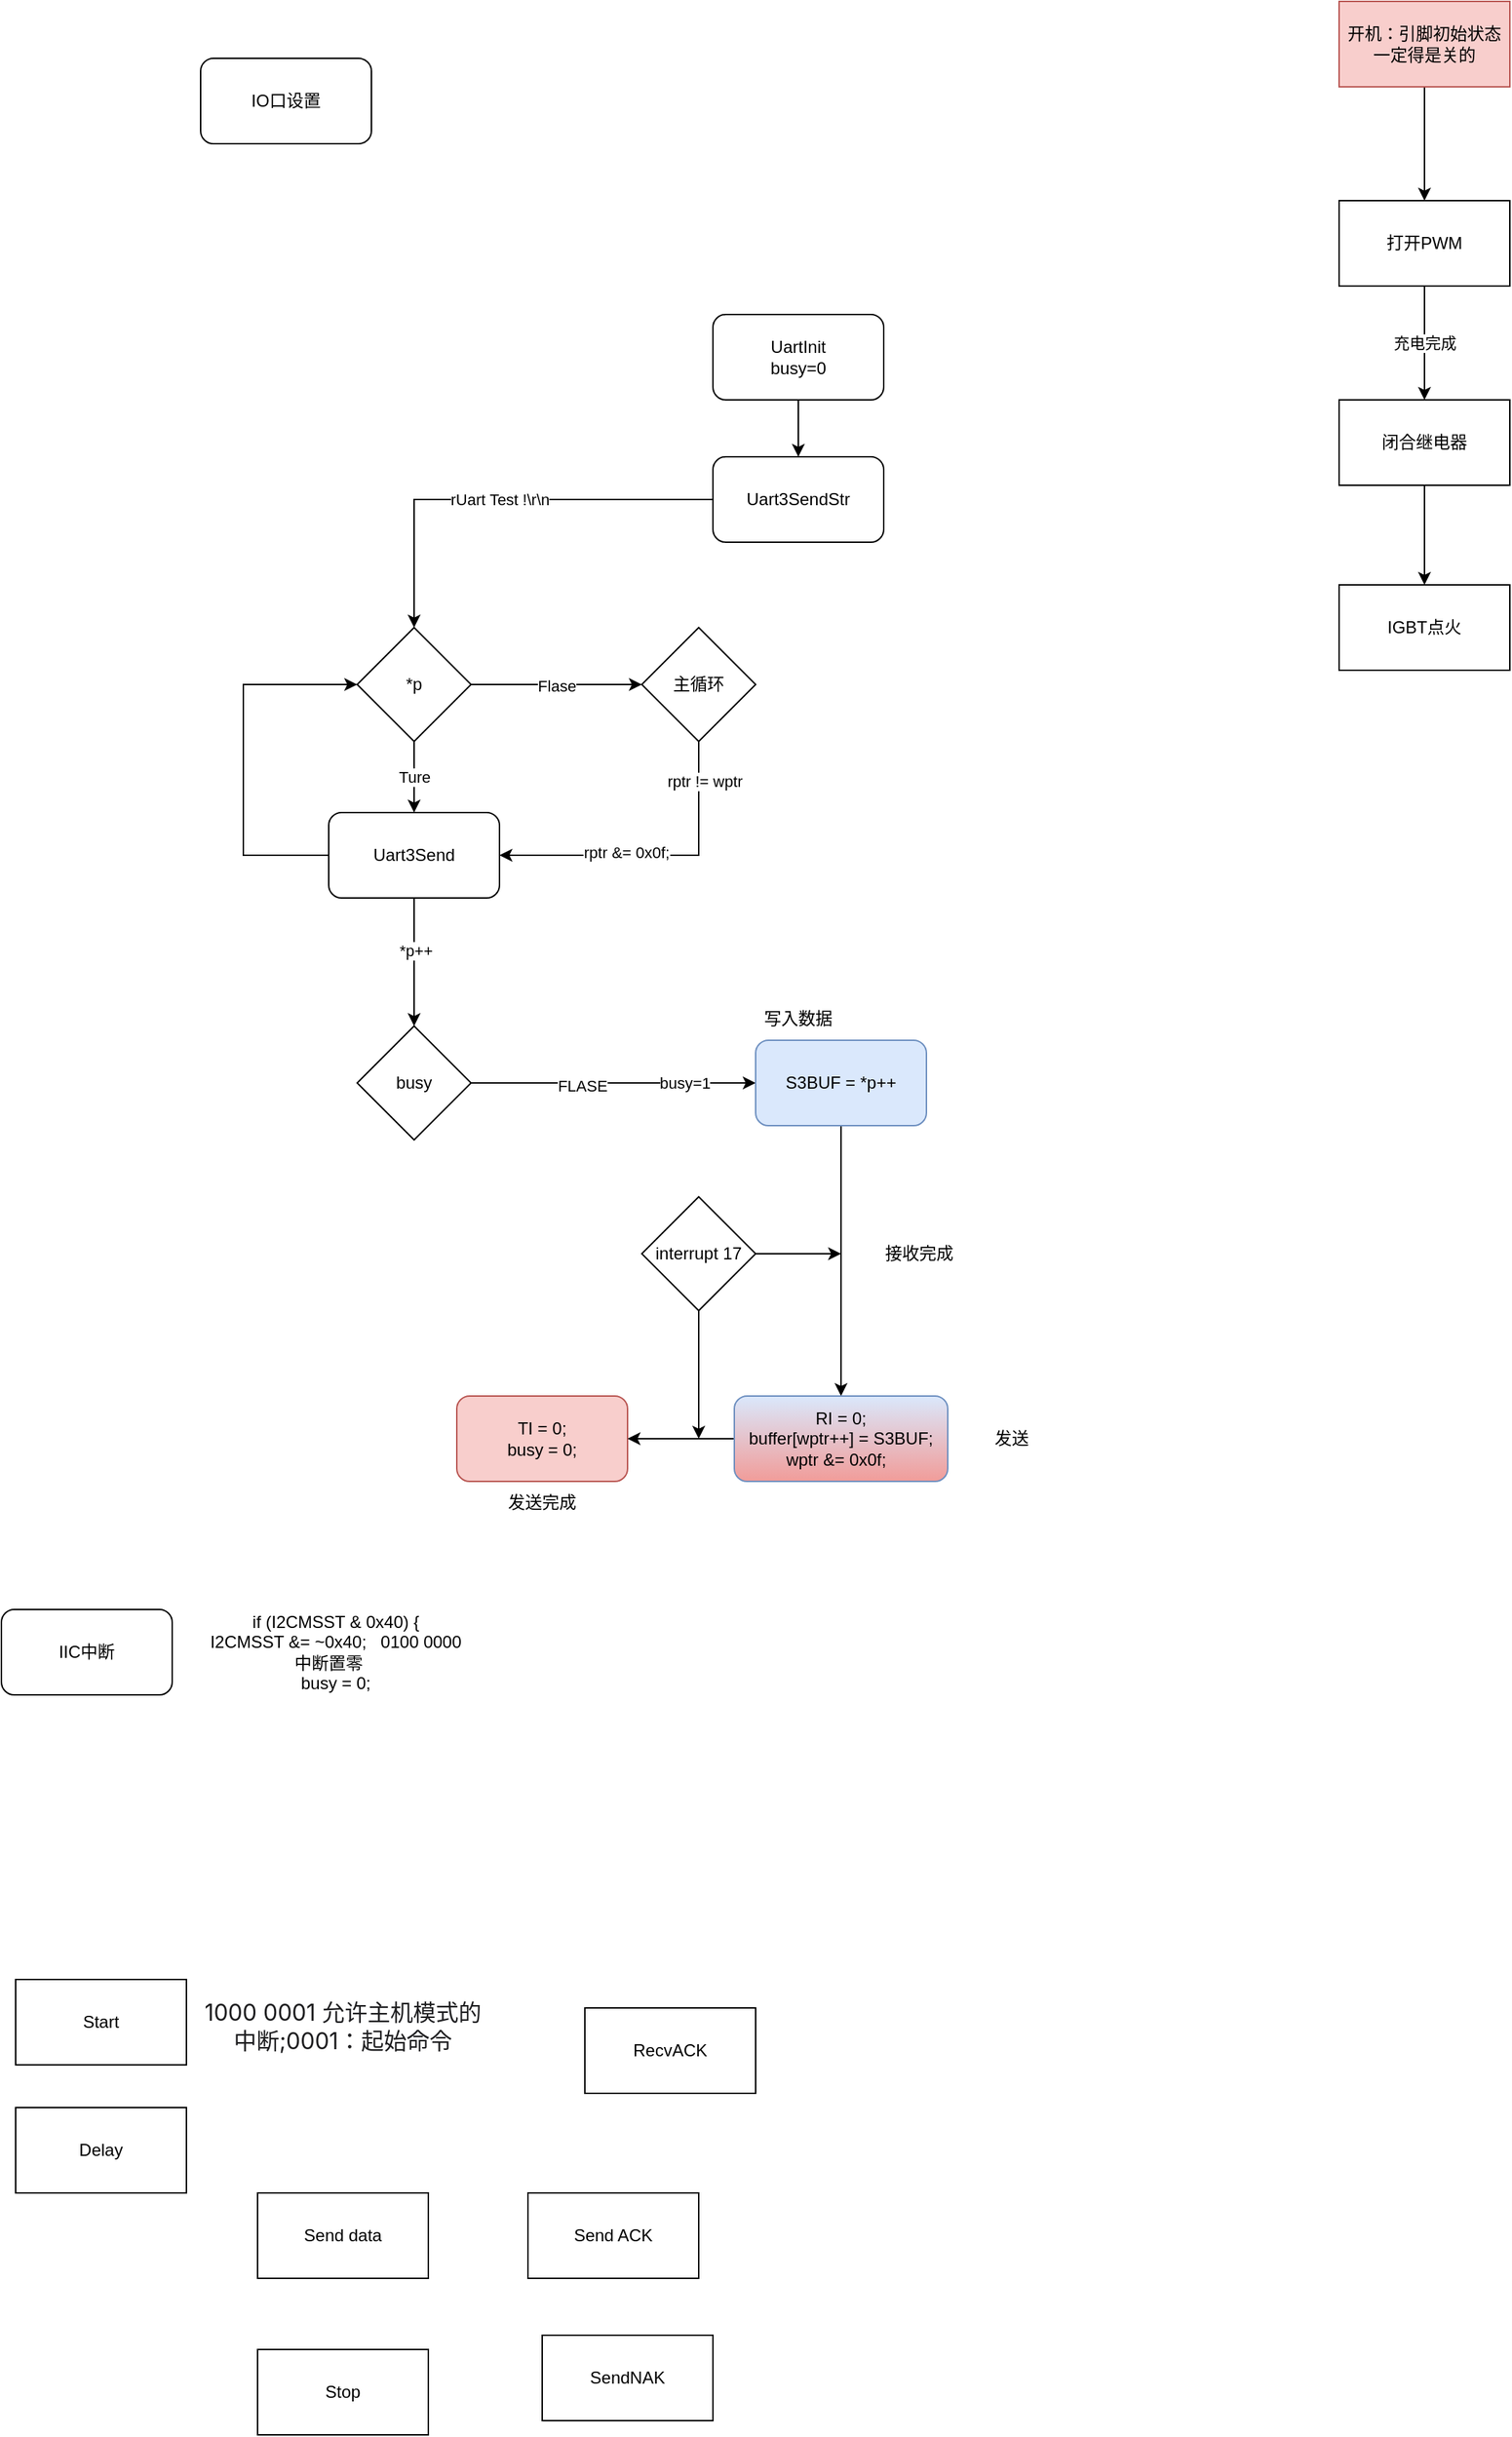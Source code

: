 <mxfile version="20.4.0" type="github"><diagram id="FLALfIxC8hNsNWvhdt91" name="第 1 页"><mxGraphModel dx="1568" dy="1043" grid="1" gridSize="10" guides="1" tooltips="1" connect="1" arrows="1" fold="1" page="1" pageScale="1" pageWidth="1654" pageHeight="2336" background="none" math="0" shadow="0"><root><mxCell id="0"/><mxCell id="1" parent="0"/><mxCell id="dkYOHsAazYrV0YOPBv9E-1" value="IO口设置" style="rounded=1;whiteSpace=wrap;html=1;" parent="1" vertex="1"><mxGeometry x="350" y="470" width="120" height="60" as="geometry"/></mxCell><mxCell id="vaI4c2PMoZ452eYO4Mpq-47" style="edgeStyle=orthogonalEdgeStyle;rounded=0;orthogonalLoop=1;jettySize=auto;html=1;entryX=0.5;entryY=0;entryDx=0;entryDy=0;labelBorderColor=none;" parent="1" source="vaI4c2PMoZ452eYO4Mpq-1" target="vaI4c2PMoZ452eYO4Mpq-6" edge="1"><mxGeometry relative="1" as="geometry"/></mxCell><mxCell id="vaI4c2PMoZ452eYO4Mpq-1" value="UartInit&lt;br&gt;busy=0" style="rounded=1;whiteSpace=wrap;html=1;" parent="1" vertex="1"><mxGeometry x="710" y="650" width="120" height="60" as="geometry"/></mxCell><mxCell id="vaI4c2PMoZ452eYO4Mpq-16" value="rUart Test !\r\n" style="edgeStyle=orthogonalEdgeStyle;rounded=0;orthogonalLoop=1;jettySize=auto;html=1;entryX=0.5;entryY=0;entryDx=0;entryDy=0;labelBorderColor=none;" parent="1" source="vaI4c2PMoZ452eYO4Mpq-6" target="vaI4c2PMoZ452eYO4Mpq-11" edge="1"><mxGeometry relative="1" as="geometry"/></mxCell><mxCell id="vaI4c2PMoZ452eYO4Mpq-6" value="Uart3SendStr" style="rounded=1;whiteSpace=wrap;html=1;" parent="1" vertex="1"><mxGeometry x="710" y="750" width="120" height="60" as="geometry"/></mxCell><mxCell id="vaI4c2PMoZ452eYO4Mpq-13" style="edgeStyle=orthogonalEdgeStyle;rounded=0;orthogonalLoop=1;jettySize=auto;html=1;labelBorderColor=none;entryX=0;entryY=0.5;entryDx=0;entryDy=0;" parent="1" source="vaI4c2PMoZ452eYO4Mpq-9" target="vaI4c2PMoZ452eYO4Mpq-11" edge="1"><mxGeometry relative="1" as="geometry"><mxPoint x="380" y="930" as="targetPoint"/><Array as="points"><mxPoint x="380" y="1030"/><mxPoint x="380" y="910"/></Array></mxGeometry></mxCell><mxCell id="vaI4c2PMoZ452eYO4Mpq-21" style="edgeStyle=orthogonalEdgeStyle;rounded=0;orthogonalLoop=1;jettySize=auto;html=1;entryX=0.5;entryY=0;entryDx=0;entryDy=0;labelBorderColor=none;" parent="1" source="vaI4c2PMoZ452eYO4Mpq-9" target="vaI4c2PMoZ452eYO4Mpq-17" edge="1"><mxGeometry relative="1" as="geometry"/></mxCell><mxCell id="vaI4c2PMoZ452eYO4Mpq-22" value="*p++" style="edgeLabel;html=1;align=center;verticalAlign=middle;resizable=0;points=[];" parent="vaI4c2PMoZ452eYO4Mpq-21" vertex="1" connectable="0"><mxGeometry x="-0.194" y="1" relative="1" as="geometry"><mxPoint as="offset"/></mxGeometry></mxCell><mxCell id="vaI4c2PMoZ452eYO4Mpq-9" value="Uart3Send" style="rounded=1;whiteSpace=wrap;html=1;" parent="1" vertex="1"><mxGeometry x="440" y="1000" width="120" height="60" as="geometry"/></mxCell><mxCell id="vaI4c2PMoZ452eYO4Mpq-12" value="Ture" style="edgeStyle=orthogonalEdgeStyle;rounded=0;orthogonalLoop=1;jettySize=auto;html=1;entryX=0.5;entryY=0;entryDx=0;entryDy=0;labelBorderColor=none;" parent="1" source="vaI4c2PMoZ452eYO4Mpq-11" target="vaI4c2PMoZ452eYO4Mpq-9" edge="1"><mxGeometry relative="1" as="geometry"/></mxCell><mxCell id="vaI4c2PMoZ452eYO4Mpq-14" value="Flase" style="edgeStyle=orthogonalEdgeStyle;rounded=0;orthogonalLoop=1;jettySize=auto;html=1;labelBorderColor=none;" parent="1" source="vaI4c2PMoZ452eYO4Mpq-11" edge="1"><mxGeometry relative="1" as="geometry"><mxPoint x="660" y="910" as="targetPoint"/></mxGeometry></mxCell><mxCell id="vaI4c2PMoZ452eYO4Mpq-11" value="*p" style="rhombus;whiteSpace=wrap;html=1;" parent="1" vertex="1"><mxGeometry x="460" y="870" width="80" height="80" as="geometry"/></mxCell><mxCell id="vaI4c2PMoZ452eYO4Mpq-18" value="busy=1" style="edgeStyle=orthogonalEdgeStyle;rounded=0;orthogonalLoop=1;jettySize=auto;html=1;labelBorderColor=none;entryX=0;entryY=0.5;entryDx=0;entryDy=0;" parent="1" source="vaI4c2PMoZ452eYO4Mpq-17" target="vaI4c2PMoZ452eYO4Mpq-20" edge="1"><mxGeometry x="0.5" relative="1" as="geometry"><mxPoint x="680" y="1190.0" as="targetPoint"/><mxPoint as="offset"/></mxGeometry></mxCell><mxCell id="vaI4c2PMoZ452eYO4Mpq-19" value="FLASE" style="edgeLabel;html=1;align=center;verticalAlign=middle;resizable=0;points=[];" parent="vaI4c2PMoZ452eYO4Mpq-18" vertex="1" connectable="0"><mxGeometry x="-0.222" y="-2" relative="1" as="geometry"><mxPoint as="offset"/></mxGeometry></mxCell><mxCell id="vaI4c2PMoZ452eYO4Mpq-17" value="busy" style="rhombus;whiteSpace=wrap;html=1;" parent="1" vertex="1"><mxGeometry x="460" y="1150" width="80" height="80" as="geometry"/></mxCell><mxCell id="vaI4c2PMoZ452eYO4Mpq-42" style="edgeStyle=orthogonalEdgeStyle;rounded=0;orthogonalLoop=1;jettySize=auto;html=1;labelBorderColor=none;" parent="1" source="vaI4c2PMoZ452eYO4Mpq-20" target="vaI4c2PMoZ452eYO4Mpq-27" edge="1"><mxGeometry relative="1" as="geometry"/></mxCell><mxCell id="vaI4c2PMoZ452eYO4Mpq-20" value="S3BUF = *p++" style="rounded=1;whiteSpace=wrap;html=1;fillColor=#dae8fc;strokeColor=#6c8ebf;" parent="1" vertex="1"><mxGeometry x="740" y="1160" width="120" height="60" as="geometry"/></mxCell><mxCell id="vaI4c2PMoZ452eYO4Mpq-43" style="edgeStyle=orthogonalEdgeStyle;rounded=0;orthogonalLoop=1;jettySize=auto;html=1;labelBorderColor=none;" parent="1" source="vaI4c2PMoZ452eYO4Mpq-23" edge="1"><mxGeometry relative="1" as="geometry"><mxPoint x="800" y="1310" as="targetPoint"/></mxGeometry></mxCell><mxCell id="vaI4c2PMoZ452eYO4Mpq-45" style="edgeStyle=orthogonalEdgeStyle;rounded=0;orthogonalLoop=1;jettySize=auto;html=1;labelBorderColor=none;" parent="1" source="vaI4c2PMoZ452eYO4Mpq-23" edge="1"><mxGeometry relative="1" as="geometry"><mxPoint x="700" y="1440" as="targetPoint"/></mxGeometry></mxCell><mxCell id="vaI4c2PMoZ452eYO4Mpq-23" value="interrupt 17" style="rhombus;whiteSpace=wrap;html=1;" parent="1" vertex="1"><mxGeometry x="660" y="1270" width="80" height="80" as="geometry"/></mxCell><mxCell id="vaI4c2PMoZ452eYO4Mpq-25" value="TI = 0;&lt;br&gt;busy = 0;" style="rounded=1;whiteSpace=wrap;html=1;fillColor=#f8cecc;strokeColor=#b85450;" parent="1" vertex="1"><mxGeometry x="530" y="1410" width="120" height="60" as="geometry"/></mxCell><mxCell id="vaI4c2PMoZ452eYO4Mpq-44" style="edgeStyle=orthogonalEdgeStyle;rounded=0;orthogonalLoop=1;jettySize=auto;html=1;labelBorderColor=none;" parent="1" source="vaI4c2PMoZ452eYO4Mpq-27" target="vaI4c2PMoZ452eYO4Mpq-25" edge="1"><mxGeometry relative="1" as="geometry"/></mxCell><mxCell id="vaI4c2PMoZ452eYO4Mpq-27" value="RI = 0;&lt;br&gt;buffer[wptr++] = S3BUF;&lt;br&gt;wptr &amp;amp;= 0x0f;&amp;nbsp;&amp;nbsp;" style="rounded=1;whiteSpace=wrap;html=1;fillColor=#dae8fc;strokeColor=#6c8ebf;gradientColor=#F19C99;gradientDirection=south;" parent="1" vertex="1"><mxGeometry x="725" y="1410" width="150" height="60" as="geometry"/></mxCell><mxCell id="vaI4c2PMoZ452eYO4Mpq-31" style="edgeStyle=orthogonalEdgeStyle;rounded=0;orthogonalLoop=1;jettySize=auto;html=1;labelBorderColor=none;" parent="1" source="vaI4c2PMoZ452eYO4Mpq-29" target="vaI4c2PMoZ452eYO4Mpq-9" edge="1"><mxGeometry relative="1" as="geometry"><mxPoint x="670" y="1030" as="targetPoint"/><Array as="points"><mxPoint x="700" y="1030"/></Array></mxGeometry></mxCell><mxCell id="vaI4c2PMoZ452eYO4Mpq-32" value="rptr != wptr" style="edgeLabel;html=1;align=center;verticalAlign=middle;resizable=0;points=[];" parent="vaI4c2PMoZ452eYO4Mpq-31" vertex="1" connectable="0"><mxGeometry x="-0.746" y="4" relative="1" as="geometry"><mxPoint as="offset"/></mxGeometry></mxCell><mxCell id="vaI4c2PMoZ452eYO4Mpq-33" value="rptr &amp;amp;= 0x0f;" style="edgeLabel;html=1;align=center;verticalAlign=middle;resizable=0;points=[];" parent="vaI4c2PMoZ452eYO4Mpq-31" vertex="1" connectable="0"><mxGeometry x="0.191" y="-2" relative="1" as="geometry"><mxPoint as="offset"/></mxGeometry></mxCell><mxCell id="vaI4c2PMoZ452eYO4Mpq-29" value="主循环" style="rhombus;whiteSpace=wrap;html=1;" parent="1" vertex="1"><mxGeometry x="660" y="870" width="80" height="80" as="geometry"/></mxCell><mxCell id="vaI4c2PMoZ452eYO4Mpq-36" value="写入数据" style="text;html=1;strokeColor=none;fillColor=none;align=center;verticalAlign=middle;whiteSpace=wrap;rounded=0;" parent="1" vertex="1"><mxGeometry x="740" y="1130" width="60" height="30" as="geometry"/></mxCell><mxCell id="vaI4c2PMoZ452eYO4Mpq-38" value="接收完成" style="text;html=1;strokeColor=none;fillColor=none;align=center;verticalAlign=middle;whiteSpace=wrap;rounded=0;" parent="1" vertex="1"><mxGeometry x="790" y="1295" width="130" height="30" as="geometry"/></mxCell><mxCell id="vaI4c2PMoZ452eYO4Mpq-39" value="发送完成" style="text;html=1;strokeColor=none;fillColor=none;align=center;verticalAlign=middle;whiteSpace=wrap;rounded=0;" parent="1" vertex="1"><mxGeometry x="560" y="1470" width="60" height="30" as="geometry"/></mxCell><mxCell id="vaI4c2PMoZ452eYO4Mpq-48" value="发送" style="text;html=1;strokeColor=none;fillColor=none;align=center;verticalAlign=middle;whiteSpace=wrap;rounded=0;" parent="1" vertex="1"><mxGeometry x="890" y="1425" width="60" height="30" as="geometry"/></mxCell><mxCell id="2gskhHLTC6nzyOwscSN1-4" value="充电完成" style="edgeStyle=orthogonalEdgeStyle;rounded=0;orthogonalLoop=1;jettySize=auto;html=1;entryX=0.5;entryY=0;entryDx=0;entryDy=0;" parent="1" source="2gskhHLTC6nzyOwscSN1-2" target="2gskhHLTC6nzyOwscSN1-3" edge="1"><mxGeometry relative="1" as="geometry"/></mxCell><mxCell id="2gskhHLTC6nzyOwscSN1-2" value="打开PWM" style="rounded=0;whiteSpace=wrap;html=1;" parent="1" vertex="1"><mxGeometry x="1150" y="570" width="120" height="60" as="geometry"/></mxCell><mxCell id="2gskhHLTC6nzyOwscSN1-7" style="edgeStyle=orthogonalEdgeStyle;rounded=0;orthogonalLoop=1;jettySize=auto;html=1;entryX=0.5;entryY=0;entryDx=0;entryDy=0;" parent="1" source="2gskhHLTC6nzyOwscSN1-3" target="2gskhHLTC6nzyOwscSN1-6" edge="1"><mxGeometry relative="1" as="geometry"/></mxCell><mxCell id="2gskhHLTC6nzyOwscSN1-3" value="闭合继电器" style="rounded=0;whiteSpace=wrap;html=1;" parent="1" vertex="1"><mxGeometry x="1150" y="710" width="120" height="60" as="geometry"/></mxCell><mxCell id="2gskhHLTC6nzyOwscSN1-6" value="IGBT点火" style="rounded=0;whiteSpace=wrap;html=1;" parent="1" vertex="1"><mxGeometry x="1150" y="840" width="120" height="60" as="geometry"/></mxCell><mxCell id="2gskhHLTC6nzyOwscSN1-10" style="edgeStyle=orthogonalEdgeStyle;rounded=0;orthogonalLoop=1;jettySize=auto;html=1;entryX=0.5;entryY=0;entryDx=0;entryDy=0;" parent="1" source="2gskhHLTC6nzyOwscSN1-9" target="2gskhHLTC6nzyOwscSN1-2" edge="1"><mxGeometry relative="1" as="geometry"/></mxCell><mxCell id="2gskhHLTC6nzyOwscSN1-9" value="开机：引脚初始状态一定得是关的" style="rounded=0;whiteSpace=wrap;html=1;fillColor=#f8cecc;strokeColor=#b85450;" parent="1" vertex="1"><mxGeometry x="1150" y="430" width="120" height="60" as="geometry"/></mxCell><mxCell id="aSiFVL__G5m9vVmWCUFS-1" value="IIC中断" style="rounded=1;whiteSpace=wrap;html=1;" vertex="1" parent="1"><mxGeometry x="210" y="1560" width="120" height="60" as="geometry"/></mxCell><mxCell id="aSiFVL__G5m9vVmWCUFS-3" value="Start" style="rounded=0;whiteSpace=wrap;html=1;" vertex="1" parent="1"><mxGeometry x="220" y="1820" width="120" height="60" as="geometry"/></mxCell><mxCell id="aSiFVL__G5m9vVmWCUFS-4" value="Send data" style="rounded=0;whiteSpace=wrap;html=1;" vertex="1" parent="1"><mxGeometry x="390" y="1970" width="120" height="60" as="geometry"/></mxCell><mxCell id="aSiFVL__G5m9vVmWCUFS-6" value="RecvACK" style="rounded=0;whiteSpace=wrap;html=1;" vertex="1" parent="1"><mxGeometry x="620" y="1840" width="120" height="60" as="geometry"/></mxCell><mxCell id="aSiFVL__G5m9vVmWCUFS-7" value="Send ACK" style="rounded=0;whiteSpace=wrap;html=1;" vertex="1" parent="1"><mxGeometry x="580" y="1970" width="120" height="60" as="geometry"/></mxCell><mxCell id="aSiFVL__G5m9vVmWCUFS-8" value="SendNAK" style="rounded=0;whiteSpace=wrap;html=1;" vertex="1" parent="1"><mxGeometry x="590" y="2070" width="120" height="60" as="geometry"/></mxCell><mxCell id="aSiFVL__G5m9vVmWCUFS-9" value="Stop" style="rounded=0;whiteSpace=wrap;html=1;" vertex="1" parent="1"><mxGeometry x="390" y="2080" width="120" height="60" as="geometry"/></mxCell><mxCell id="aSiFVL__G5m9vVmWCUFS-10" value="Delay" style="rounded=0;whiteSpace=wrap;html=1;" vertex="1" parent="1"><mxGeometry x="220" y="1910" width="120" height="60" as="geometry"/></mxCell><mxCell id="aSiFVL__G5m9vVmWCUFS-11" value="&lt;span style=&quot;color: rgb(29, 29, 31); font-family: SourceSansPro, -apple-system, &amp;quot;PingFang SC&amp;quot;, &amp;quot;Apple Color Emoji&amp;quot;, BlinkMacSystemFont, Helvetica, Arial, &amp;quot;Segoe UI Emoji&amp;quot;, &amp;quot;Segoe UI Symbol&amp;quot;, &amp;quot;Microsoft YaHei&amp;quot;, 微软雅黑, 黑体, Heiti, sans-serif, SimSun, 宋体, serif; font-size: 16px; text-align: start; background-color: rgb(255, 255, 255);&quot;&gt;1000 0001 允许主机模式的中断;0001：起始命令&lt;/span&gt;" style="text;html=1;strokeColor=none;fillColor=none;align=center;verticalAlign=middle;whiteSpace=wrap;rounded=0;" vertex="1" parent="1"><mxGeometry x="350" y="1825" width="200" height="55" as="geometry"/></mxCell><mxCell id="aSiFVL__G5m9vVmWCUFS-12" value="&lt;span style=&quot;background-color: initial;&quot;&gt;if (I2CMSST &amp;amp; 0x40) {&lt;/span&gt;&lt;br&gt;&lt;div&gt;I2CMSST &amp;amp;= ~0x40;&amp;nbsp; &amp;nbsp;0100 0000&lt;br&gt;中断置零&amp;nbsp; &amp;nbsp;&lt;/div&gt;&lt;div&gt;busy = 0;&lt;/div&gt;" style="text;html=1;strokeColor=none;fillColor=none;align=center;verticalAlign=middle;whiteSpace=wrap;rounded=0;" vertex="1" parent="1"><mxGeometry x="340" y="1560" width="210" height="60" as="geometry"/></mxCell></root></mxGraphModel></diagram></mxfile>
